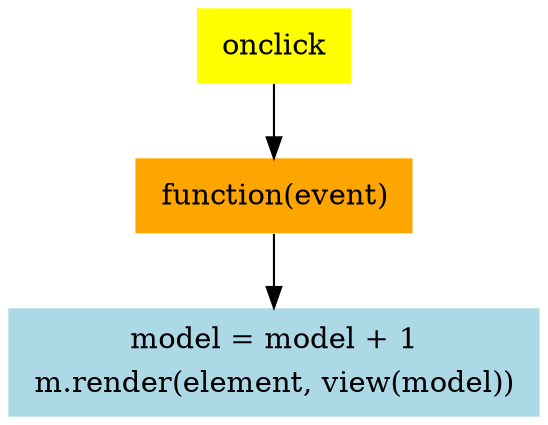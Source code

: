 digraph meiosistutorial {
  mrender [shape="plaintext", style="filled", fillcolor="lightblue", label=<
    <table border="0">
      <tr>
        <td>model = model + 1</td>
      </tr>
      <tr>
        <td>m.render(element, view(model))</td>
      </tr>
    </table>
  >]

  event [shape="plaintext", style="filled", fillcolor="orange", label=<
    <table border="0">
      <tr>
        <td>function(event)</td>
      </tr>
    </table>
  >]

  efunction [shape="plaintext", style="filled", fillcolor="yellow", label=<
    <table border="0">
      <tr>
        <td>onclick</td>
      </tr>
    </table>
  >]

  event -> mrender
  efunction -> event
}

